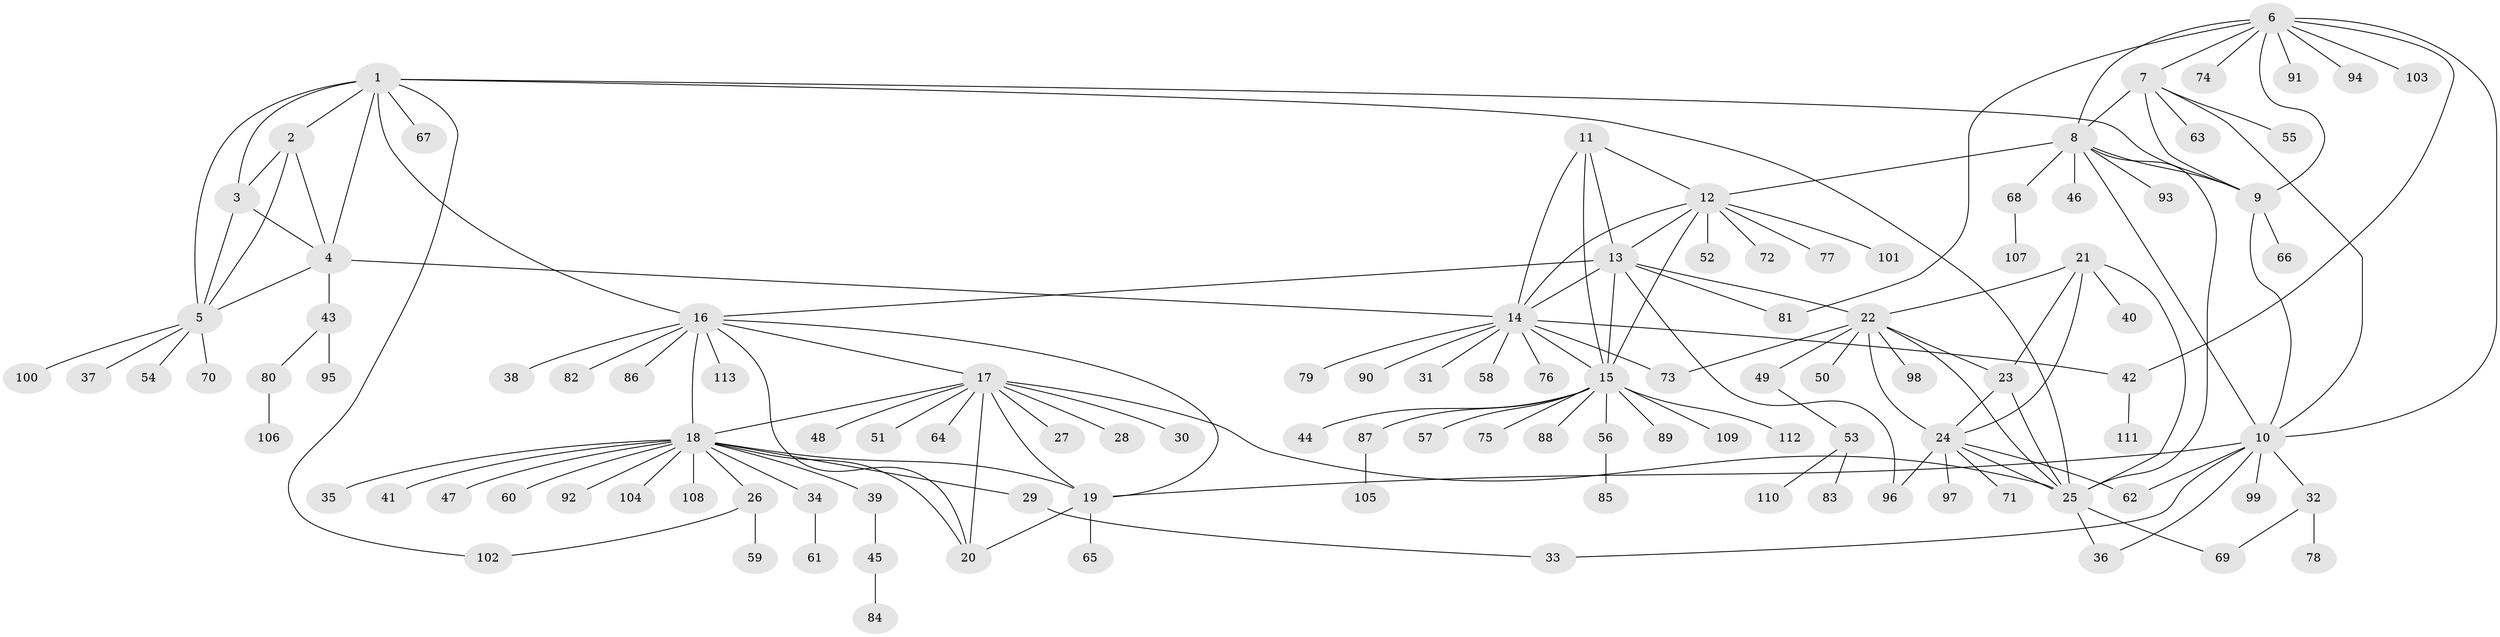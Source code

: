 // coarse degree distribution, {11: 0.011235955056179775, 6: 0.033707865168539325, 4: 0.011235955056179775, 9: 0.0449438202247191, 5: 0.011235955056179775, 13: 0.011235955056179775, 19: 0.011235955056179775, 14: 0.011235955056179775, 3: 0.0449438202247191, 8: 0.02247191011235955, 7: 0.011235955056179775, 1: 0.6629213483146067, 2: 0.11235955056179775}
// Generated by graph-tools (version 1.1) at 2025/24/03/03/25 07:24:13]
// undirected, 113 vertices, 157 edges
graph export_dot {
graph [start="1"]
  node [color=gray90,style=filled];
  1;
  2;
  3;
  4;
  5;
  6;
  7;
  8;
  9;
  10;
  11;
  12;
  13;
  14;
  15;
  16;
  17;
  18;
  19;
  20;
  21;
  22;
  23;
  24;
  25;
  26;
  27;
  28;
  29;
  30;
  31;
  32;
  33;
  34;
  35;
  36;
  37;
  38;
  39;
  40;
  41;
  42;
  43;
  44;
  45;
  46;
  47;
  48;
  49;
  50;
  51;
  52;
  53;
  54;
  55;
  56;
  57;
  58;
  59;
  60;
  61;
  62;
  63;
  64;
  65;
  66;
  67;
  68;
  69;
  70;
  71;
  72;
  73;
  74;
  75;
  76;
  77;
  78;
  79;
  80;
  81;
  82;
  83;
  84;
  85;
  86;
  87;
  88;
  89;
  90;
  91;
  92;
  93;
  94;
  95;
  96;
  97;
  98;
  99;
  100;
  101;
  102;
  103;
  104;
  105;
  106;
  107;
  108;
  109;
  110;
  111;
  112;
  113;
  1 -- 2;
  1 -- 3;
  1 -- 4;
  1 -- 5;
  1 -- 9;
  1 -- 16;
  1 -- 25;
  1 -- 67;
  1 -- 102;
  2 -- 3;
  2 -- 4;
  2 -- 5;
  3 -- 4;
  3 -- 5;
  4 -- 5;
  4 -- 14;
  4 -- 43;
  5 -- 37;
  5 -- 54;
  5 -- 70;
  5 -- 100;
  6 -- 7;
  6 -- 8;
  6 -- 9;
  6 -- 10;
  6 -- 42;
  6 -- 74;
  6 -- 81;
  6 -- 91;
  6 -- 94;
  6 -- 103;
  7 -- 8;
  7 -- 9;
  7 -- 10;
  7 -- 55;
  7 -- 63;
  8 -- 9;
  8 -- 10;
  8 -- 12;
  8 -- 25;
  8 -- 46;
  8 -- 68;
  8 -- 93;
  9 -- 10;
  9 -- 66;
  10 -- 19;
  10 -- 32;
  10 -- 33;
  10 -- 36;
  10 -- 62;
  10 -- 99;
  11 -- 12;
  11 -- 13;
  11 -- 14;
  11 -- 15;
  12 -- 13;
  12 -- 14;
  12 -- 15;
  12 -- 52;
  12 -- 72;
  12 -- 77;
  12 -- 101;
  13 -- 14;
  13 -- 15;
  13 -- 16;
  13 -- 22;
  13 -- 81;
  13 -- 96;
  14 -- 15;
  14 -- 31;
  14 -- 42;
  14 -- 58;
  14 -- 73;
  14 -- 76;
  14 -- 79;
  14 -- 90;
  15 -- 44;
  15 -- 56;
  15 -- 57;
  15 -- 75;
  15 -- 87;
  15 -- 88;
  15 -- 89;
  15 -- 109;
  15 -- 112;
  16 -- 17;
  16 -- 18;
  16 -- 19;
  16 -- 20;
  16 -- 38;
  16 -- 82;
  16 -- 86;
  16 -- 113;
  17 -- 18;
  17 -- 19;
  17 -- 20;
  17 -- 25;
  17 -- 27;
  17 -- 28;
  17 -- 30;
  17 -- 48;
  17 -- 51;
  17 -- 64;
  18 -- 19;
  18 -- 20;
  18 -- 26;
  18 -- 29;
  18 -- 34;
  18 -- 35;
  18 -- 39;
  18 -- 41;
  18 -- 47;
  18 -- 60;
  18 -- 92;
  18 -- 104;
  18 -- 108;
  19 -- 20;
  19 -- 65;
  21 -- 22;
  21 -- 23;
  21 -- 24;
  21 -- 25;
  21 -- 40;
  22 -- 23;
  22 -- 24;
  22 -- 25;
  22 -- 49;
  22 -- 50;
  22 -- 73;
  22 -- 98;
  23 -- 24;
  23 -- 25;
  24 -- 25;
  24 -- 62;
  24 -- 71;
  24 -- 96;
  24 -- 97;
  25 -- 36;
  25 -- 69;
  26 -- 59;
  26 -- 102;
  29 -- 33;
  32 -- 69;
  32 -- 78;
  34 -- 61;
  39 -- 45;
  42 -- 111;
  43 -- 80;
  43 -- 95;
  45 -- 84;
  49 -- 53;
  53 -- 83;
  53 -- 110;
  56 -- 85;
  68 -- 107;
  80 -- 106;
  87 -- 105;
}
